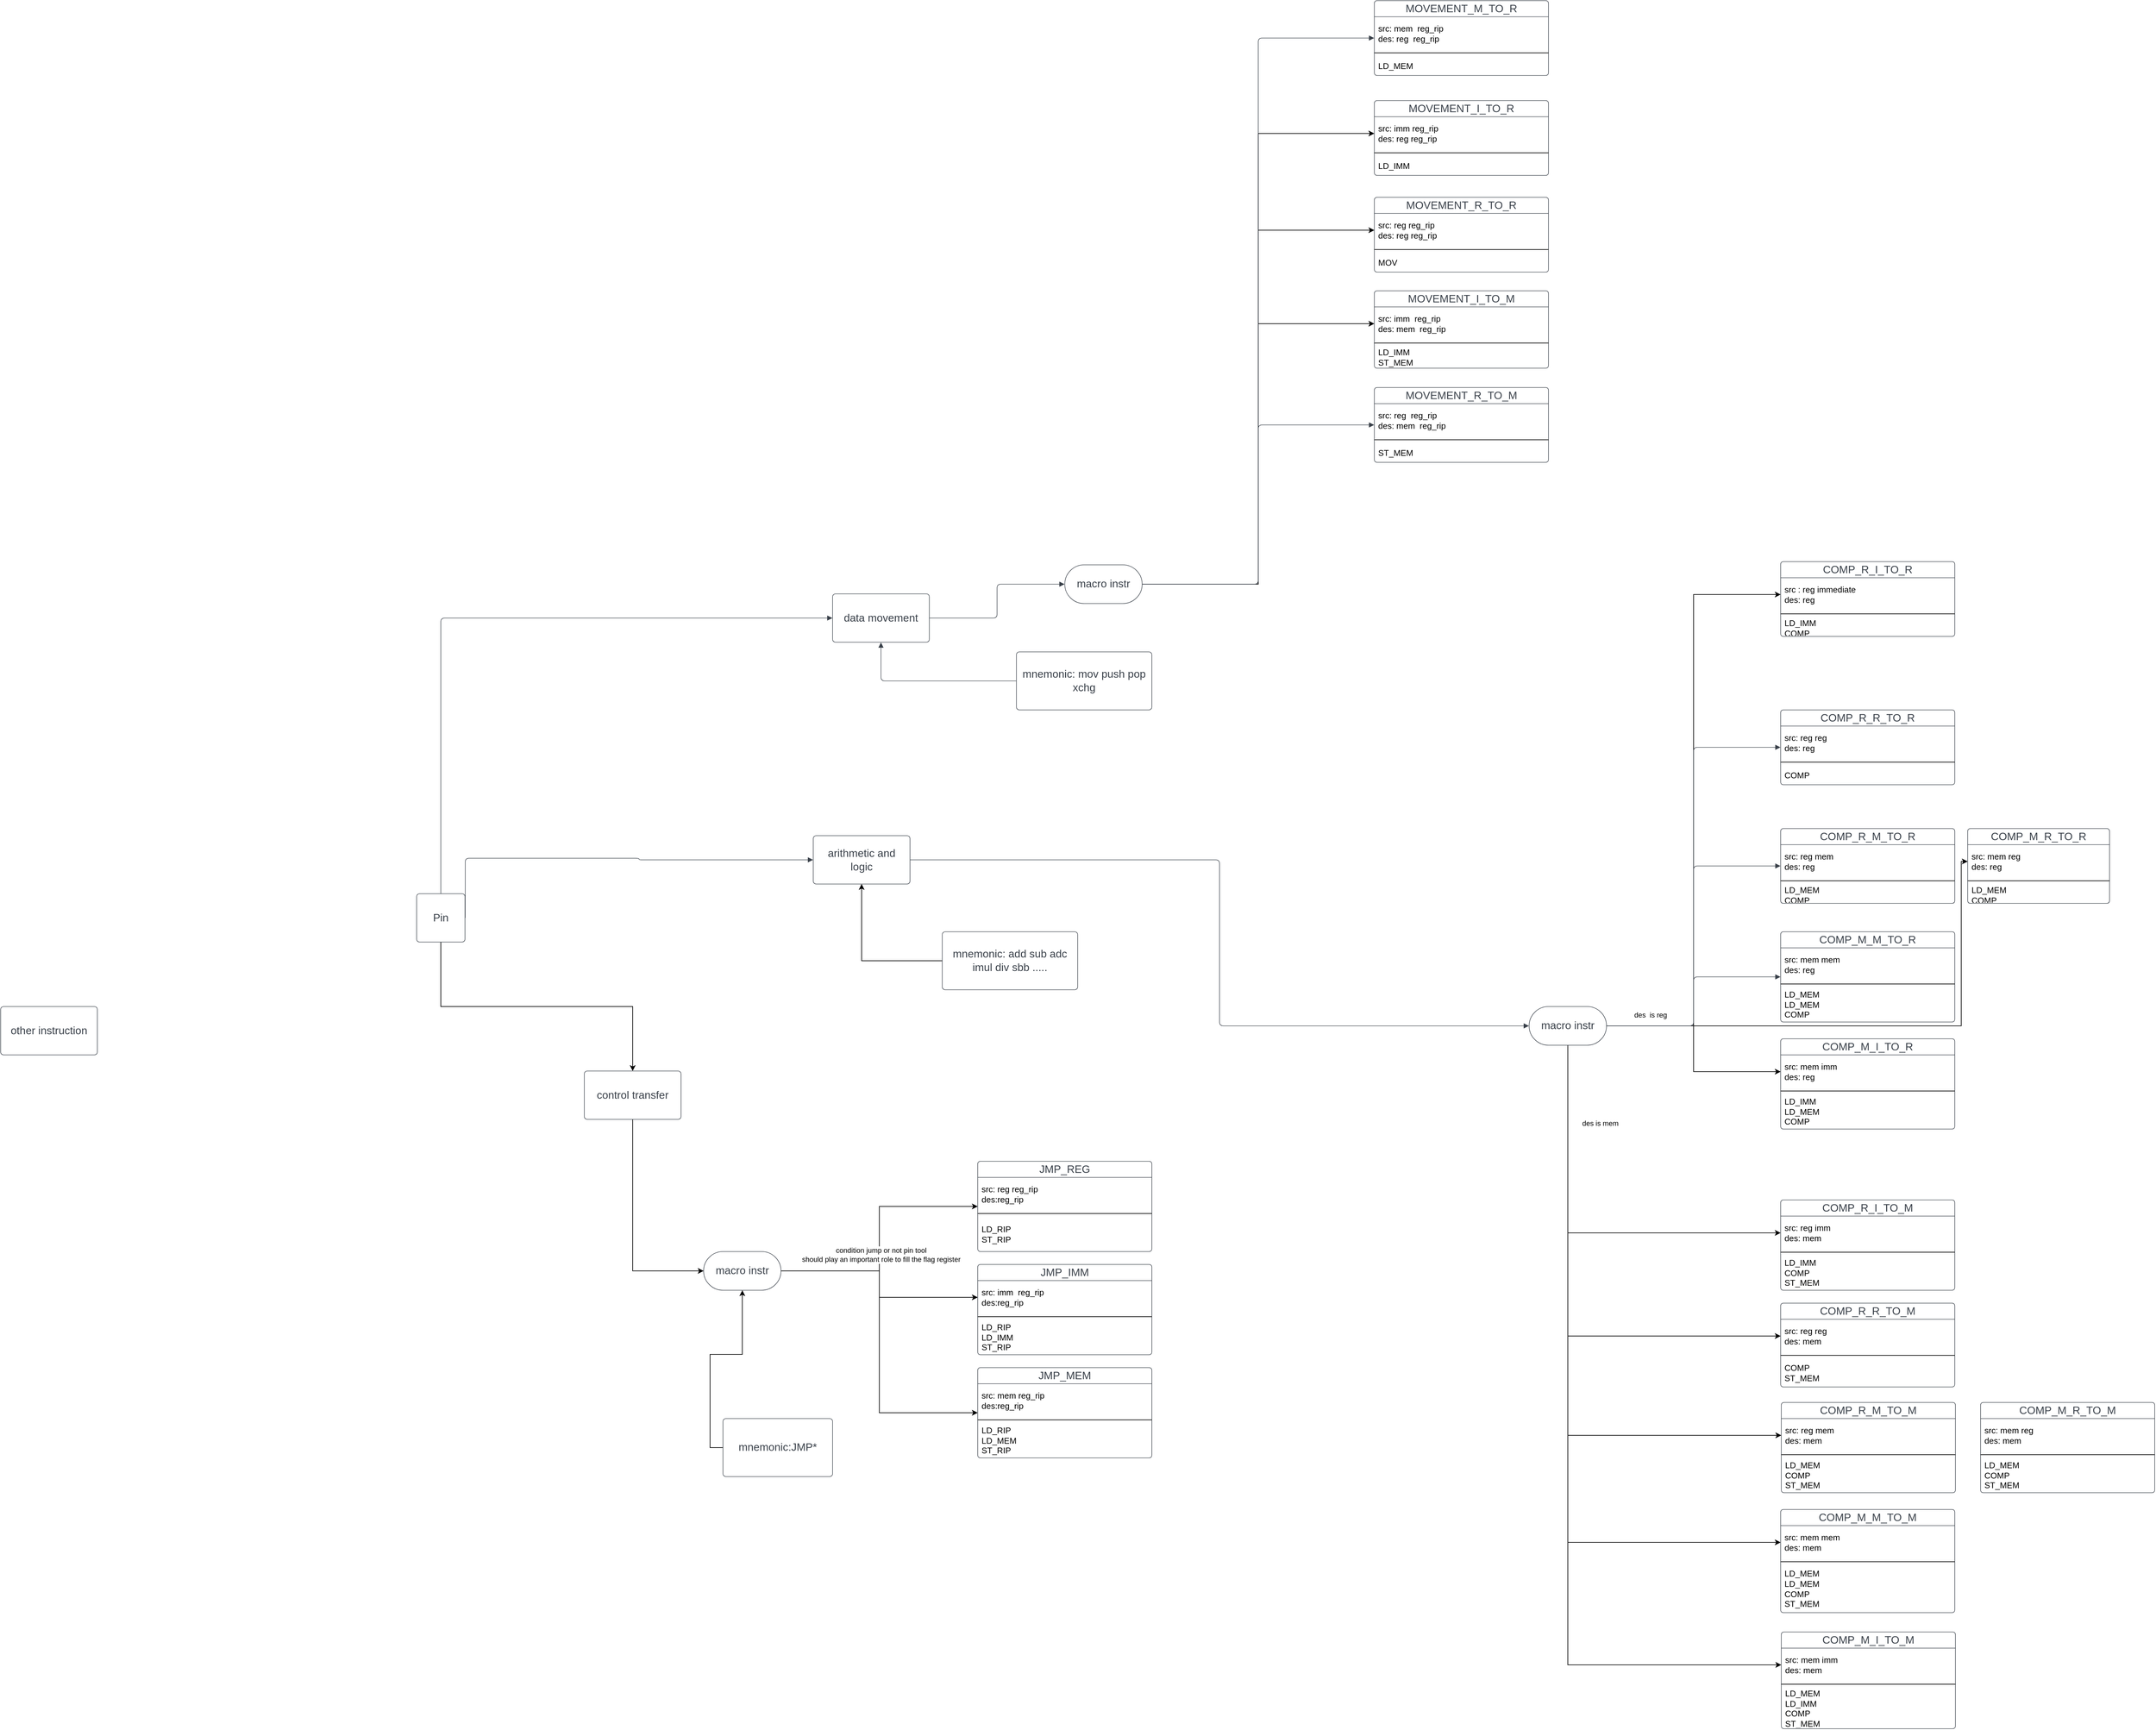 <mxfile version="21.1.2" type="github">
  <diagram name="Page-1" id="eR3zp3QlsPvUXpin-yrC">
    <mxGraphModel dx="2710" dy="1951" grid="1" gridSize="10" guides="1" tooltips="1" connect="1" arrows="1" fold="1" page="1" pageScale="1" pageWidth="850" pageHeight="1100" math="0" shadow="0">
      <root>
        <mxCell id="0" />
        <mxCell id="1" parent="0" />
        <mxCell id="J5xy0Q0ghwQe-MPDtaWw-1" value="MOVEMENT_R_TO_M" style="html=1;overflow=block;blockSpacing=1;swimlane;childLayout=stackLayout;horizontal=1;horizontalStack=0;resizeParent=1;resizeParentMax=0;resizeLast=0;collapsible=0;fontStyle=0;marginBottom=0;swimlaneFillColor=#ffffff;startSize=25;whiteSpace=wrap;fontSize=16.7;fontColor=#3a414a;spacing=0;strokeColor=#3a414a;strokeOpacity=100;rounded=1;absoluteArcSize=1;arcSize=9;strokeWidth=0.8;" parent="1" vertex="1">
          <mxGeometry x="1650" y="-410" width="270" height="116" as="geometry" />
        </mxCell>
        <mxCell id="J5xy0Q0ghwQe-MPDtaWw-2" value="&lt;div&gt;src: reg&amp;nbsp; reg_rip&lt;/div&gt;&lt;div&gt;des: mem&amp;nbsp; reg_rip&lt;br&gt;&lt;/div&gt;" style="part=1;html=1;resizeHeight=0;strokeColor=none;fillColor=none;align=left;verticalAlign=middle;spacingLeft=4;spacingRight=4;overflow=hidden;rotatable=0;points=[[0,0.5],[1,0.5]];portConstraint=eastwest;swimlaneFillColor=#ffffff;strokeOpacity=100;whiteSpace=wrap;fontSize=13;" parent="J5xy0Q0ghwQe-MPDtaWw-1" vertex="1">
          <mxGeometry y="25" width="270" height="52" as="geometry" />
        </mxCell>
        <mxCell id="J5xy0Q0ghwQe-MPDtaWw-3" value="" style="line;strokeWidth=1;fillColor=none;align=left;verticalAlign=middle;spacingTop=-1;spacingLeft=3;spacingRight=3;rotatable=0;labelPosition=right;points=[];portConstraint=eastwest;" parent="J5xy0Q0ghwQe-MPDtaWw-1" vertex="1">
          <mxGeometry y="77" width="270" height="8" as="geometry" />
        </mxCell>
        <mxCell id="J5xy0Q0ghwQe-MPDtaWw-4" value="ST_MEM" style="part=1;html=1;resizeHeight=0;strokeColor=none;fillColor=none;align=left;verticalAlign=middle;spacingLeft=4;spacingRight=4;overflow=hidden;rotatable=0;points=[[0,0.5],[1,0.5]];portConstraint=eastwest;swimlaneFillColor=#ffffff;strokeOpacity=100;whiteSpace=wrap;fontSize=13;" parent="J5xy0Q0ghwQe-MPDtaWw-1" vertex="1">
          <mxGeometry y="85" width="270" height="31" as="geometry" />
        </mxCell>
        <mxCell id="J5xy0Q0ghwQe-MPDtaWw-84" style="edgeStyle=orthogonalEdgeStyle;rounded=0;orthogonalLoop=1;jettySize=auto;html=1;exitX=0.5;exitY=1;exitDx=0;exitDy=0;entryX=0.5;entryY=0;entryDx=0;entryDy=0;" parent="1" source="J5xy0Q0ghwQe-MPDtaWw-5" target="J5xy0Q0ghwQe-MPDtaWw-8" edge="1">
          <mxGeometry relative="1" as="geometry" />
        </mxCell>
        <mxCell id="J5xy0Q0ghwQe-MPDtaWw-5" value="Pin" style="html=1;overflow=block;blockSpacing=1;whiteSpace=wrap;fontSize=16.7;fontColor=#3a414a;spacing=9;strokeColor=#3a414a;strokeOpacity=100;rounded=1;absoluteArcSize=1;arcSize=9;strokeWidth=0.8;lucidId=vb_ILdYtXsX5;" parent="1" vertex="1">
          <mxGeometry x="165" y="375" width="75" height="75" as="geometry" />
        </mxCell>
        <mxCell id="J5xy0Q0ghwQe-MPDtaWw-6" value="data movement" style="html=1;overflow=block;blockSpacing=1;whiteSpace=wrap;fontSize=16.7;fontColor=#3a414a;spacing=9;strokeColor=#3a414a;strokeOpacity=100;rounded=1;absoluteArcSize=1;arcSize=9;strokeWidth=0.8;lucidId=Zb_IQVn3p7aH;" parent="1" vertex="1">
          <mxGeometry x="810" y="-90" width="150" height="75" as="geometry" />
        </mxCell>
        <mxCell id="J5xy0Q0ghwQe-MPDtaWw-7" value="arithmetic and logic" style="html=1;overflow=block;blockSpacing=1;whiteSpace=wrap;fontSize=16.7;fontColor=#3a414a;spacing=9;strokeColor=#3a414a;strokeOpacity=100;rounded=1;absoluteArcSize=1;arcSize=9;strokeWidth=0.8;lucidId=Sd_Imt-~ufuI;" parent="1" vertex="1">
          <mxGeometry x="780" y="285" width="150" height="75" as="geometry" />
        </mxCell>
        <mxCell id="IbOXfM1SDpOTdggkuZX6-5" style="edgeStyle=orthogonalEdgeStyle;rounded=0;orthogonalLoop=1;jettySize=auto;html=1;exitX=0.5;exitY=1;exitDx=0;exitDy=0;entryX=0;entryY=0.5;entryDx=0;entryDy=0;" parent="1" source="J5xy0Q0ghwQe-MPDtaWw-8" target="IbOXfM1SDpOTdggkuZX6-4" edge="1">
          <mxGeometry relative="1" as="geometry" />
        </mxCell>
        <mxCell id="J5xy0Q0ghwQe-MPDtaWw-8" value="control transfer" style="html=1;overflow=block;blockSpacing=1;whiteSpace=wrap;fontSize=16.7;fontColor=#3a414a;spacing=9;strokeColor=#3a414a;strokeOpacity=100;rounded=1;absoluteArcSize=1;arcSize=9;strokeWidth=0.8;lucidId=fe_Ijm6He9Rg;" parent="1" vertex="1">
          <mxGeometry x="425" y="650" width="150" height="75" as="geometry" />
        </mxCell>
        <mxCell id="J5xy0Q0ghwQe-MPDtaWw-9" value="other instruction" style="html=1;overflow=block;blockSpacing=1;whiteSpace=wrap;fontSize=16.7;fontColor=#3a414a;spacing=9;strokeColor=#3a414a;strokeOpacity=100;rounded=1;absoluteArcSize=1;arcSize=9;strokeWidth=0.8;lucidId=Ye_Ij3o5J0ic;" parent="1" vertex="1">
          <mxGeometry x="-480" y="550" width="150" height="75" as="geometry" />
        </mxCell>
        <mxCell id="J5xy0Q0ghwQe-MPDtaWw-10" value="mnemonic: mov push pop xchg" style="html=1;overflow=block;blockSpacing=1;whiteSpace=wrap;fontSize=16.7;fontColor=#3a414a;spacing=9;strokeColor=#3a414a;strokeOpacity=100;rounded=1;absoluteArcSize=1;arcSize=9;strokeWidth=0.8;lucidId=3g_IY3LxRQ.w;" parent="1" vertex="1">
          <mxGeometry x="1095" width="210" height="90" as="geometry" />
        </mxCell>
        <mxCell id="J5xy0Q0ghwQe-MPDtaWw-11" value="" style="html=1;jettySize=18;whiteSpace=wrap;fontSize=13;strokeColor=#3a414a;strokeOpacity=100;strokeWidth=0.8;rounded=1;arcSize=12;edgeStyle=orthogonalEdgeStyle;startArrow=none;endArrow=block;endFill=1;exitX=0.5;exitY=-0.005;exitPerimeter=0;entryX=-0.002;entryY=0.5;entryPerimeter=0;lucidId=Ei_Iy~VdfBPr;" parent="1" source="J5xy0Q0ghwQe-MPDtaWw-5" target="J5xy0Q0ghwQe-MPDtaWw-6" edge="1">
          <mxGeometry width="100" height="100" relative="1" as="geometry">
            <Array as="points" />
          </mxGeometry>
        </mxCell>
        <mxCell id="J5xy0Q0ghwQe-MPDtaWw-12" value="" style="html=1;jettySize=18;whiteSpace=wrap;fontSize=13;strokeColor=#3a414a;strokeOpacity=100;strokeWidth=0.8;rounded=1;arcSize=12;edgeStyle=orthogonalEdgeStyle;startArrow=none;endArrow=block;endFill=1;exitX=1.005;exitY=0.5;exitPerimeter=0;entryX=-0.002;entryY=0.5;entryPerimeter=0;lucidId=Ii_If~WCb4Uk;" parent="1" source="J5xy0Q0ghwQe-MPDtaWw-5" target="J5xy0Q0ghwQe-MPDtaWw-7" edge="1">
          <mxGeometry width="100" height="100" relative="1" as="geometry">
            <Array as="points">
              <mxPoint x="240" y="320" />
              <mxPoint x="510" y="320" />
              <mxPoint x="510" y="323" />
            </Array>
          </mxGeometry>
        </mxCell>
        <mxCell id="J5xy0Q0ghwQe-MPDtaWw-15" value="" style="html=1;jettySize=18;whiteSpace=wrap;fontSize=13;strokeColor=#3a414a;strokeOpacity=100;strokeWidth=0.8;rounded=1;arcSize=12;edgeStyle=orthogonalEdgeStyle;startArrow=none;endArrow=block;endFill=1;exitX=1.002;exitY=0.5;exitPerimeter=0;entryX=-0.003;entryY=0.5;entryPerimeter=0;lucidId=4i_INsCaxqj5;" parent="1" source="J5xy0Q0ghwQe-MPDtaWw-6" target="J5xy0Q0ghwQe-MPDtaWw-16" edge="1">
          <mxGeometry width="100" height="100" relative="1" as="geometry">
            <Array as="points" />
          </mxGeometry>
        </mxCell>
        <mxCell id="iMvrqoFS0nyrSLUckhGw-23" style="edgeStyle=orthogonalEdgeStyle;rounded=0;orthogonalLoop=1;jettySize=auto;html=1;exitX=1;exitY=0.5;exitDx=0;exitDy=0;entryX=0;entryY=0.5;entryDx=0;entryDy=0;" parent="1" source="J5xy0Q0ghwQe-MPDtaWw-16" target="iMvrqoFS0nyrSLUckhGw-20" edge="1">
          <mxGeometry relative="1" as="geometry" />
        </mxCell>
        <mxCell id="iMvrqoFS0nyrSLUckhGw-24" style="edgeStyle=orthogonalEdgeStyle;rounded=0;orthogonalLoop=1;jettySize=auto;html=1;exitX=1;exitY=0.5;exitDx=0;exitDy=0;entryX=0;entryY=0.5;entryDx=0;entryDy=0;" parent="1" source="J5xy0Q0ghwQe-MPDtaWw-16" target="iMvrqoFS0nyrSLUckhGw-15" edge="1">
          <mxGeometry relative="1" as="geometry" />
        </mxCell>
        <mxCell id="iMvrqoFS0nyrSLUckhGw-30" style="edgeStyle=orthogonalEdgeStyle;rounded=0;orthogonalLoop=1;jettySize=auto;html=1;exitX=1;exitY=0.5;exitDx=0;exitDy=0;entryX=0;entryY=0.5;entryDx=0;entryDy=0;" parent="1" source="J5xy0Q0ghwQe-MPDtaWw-16" target="iMvrqoFS0nyrSLUckhGw-26" edge="1">
          <mxGeometry relative="1" as="geometry" />
        </mxCell>
        <mxCell id="J5xy0Q0ghwQe-MPDtaWw-16" value="macro instr" style="html=1;overflow=block;blockSpacing=1;whiteSpace=wrap;rounded=1;arcSize=50;fontSize=16.7;fontColor=#3a414a;spacing=3.8;strokeColor=#3a414a;strokeOpacity=100;strokeWidth=0.8;lucidId=7i_INm0ZVEhD;" parent="1" vertex="1">
          <mxGeometry x="1170" y="-135" width="120" height="60" as="geometry" />
        </mxCell>
        <mxCell id="J5xy0Q0ghwQe-MPDtaWw-17" value="MOVEMENT_M_TO_R" style="html=1;overflow=block;blockSpacing=1;swimlane;childLayout=stackLayout;horizontal=1;horizontalStack=0;resizeParent=1;resizeParentMax=0;resizeLast=0;collapsible=0;fontStyle=0;marginBottom=0;swimlaneFillColor=#ffffff;startSize=25;whiteSpace=wrap;fontSize=16.7;fontColor=#3a414a;spacing=0;strokeColor=#3a414a;strokeOpacity=100;rounded=1;absoluteArcSize=1;arcSize=9;strokeWidth=0.8;" parent="1" vertex="1">
          <mxGeometry x="1650" y="-1010" width="270" height="116" as="geometry" />
        </mxCell>
        <mxCell id="J5xy0Q0ghwQe-MPDtaWw-18" value="&lt;div&gt;src: mem&amp;nbsp; reg_rip&lt;/div&gt;&lt;div&gt;des: reg&amp;nbsp; reg_rip&lt;br&gt;&lt;/div&gt;" style="part=1;html=1;resizeHeight=0;strokeColor=none;fillColor=none;align=left;verticalAlign=middle;spacingLeft=4;spacingRight=4;overflow=hidden;rotatable=0;points=[[0,0.5],[1,0.5]];portConstraint=eastwest;swimlaneFillColor=#ffffff;strokeOpacity=100;whiteSpace=wrap;fontSize=13;" parent="J5xy0Q0ghwQe-MPDtaWw-17" vertex="1">
          <mxGeometry y="25" width="270" height="52" as="geometry" />
        </mxCell>
        <mxCell id="J5xy0Q0ghwQe-MPDtaWw-19" value="" style="line;strokeWidth=1;fillColor=none;align=left;verticalAlign=middle;spacingTop=-1;spacingLeft=3;spacingRight=3;rotatable=0;labelPosition=right;points=[];portConstraint=eastwest;" parent="J5xy0Q0ghwQe-MPDtaWw-17" vertex="1">
          <mxGeometry y="77" width="270" height="8" as="geometry" />
        </mxCell>
        <mxCell id="J5xy0Q0ghwQe-MPDtaWw-20" value="&lt;div&gt;LD_MEM&lt;/div&gt;" style="part=1;html=1;resizeHeight=0;strokeColor=none;fillColor=none;align=left;verticalAlign=middle;spacingLeft=4;spacingRight=4;overflow=hidden;rotatable=0;points=[[0,0.5],[1,0.5]];portConstraint=eastwest;swimlaneFillColor=#ffffff;strokeOpacity=100;whiteSpace=wrap;fontSize=13;" parent="J5xy0Q0ghwQe-MPDtaWw-17" vertex="1">
          <mxGeometry y="85" width="270" height="31" as="geometry" />
        </mxCell>
        <mxCell id="J5xy0Q0ghwQe-MPDtaWw-21" value="" style="html=1;jettySize=18;whiteSpace=wrap;fontSize=13;strokeColor=#3a414a;strokeOpacity=100;strokeWidth=0.8;rounded=1;arcSize=12;edgeStyle=orthogonalEdgeStyle;startArrow=none;endArrow=block;endFill=1;exitX=1.003;exitY=0.5;exitPerimeter=0;entryX=-0.001;entryY=0.5;entryPerimeter=0;lucidId=rl_IwtWGp1lu;" parent="1" source="J5xy0Q0ghwQe-MPDtaWw-16" target="J5xy0Q0ghwQe-MPDtaWw-1" edge="1">
          <mxGeometry width="100" height="100" relative="1" as="geometry">
            <Array as="points" />
          </mxGeometry>
        </mxCell>
        <mxCell id="J5xy0Q0ghwQe-MPDtaWw-22" value="" style="html=1;jettySize=18;whiteSpace=wrap;fontSize=13;strokeColor=#3a414a;strokeOpacity=100;strokeWidth=0.8;rounded=1;arcSize=12;edgeStyle=orthogonalEdgeStyle;startArrow=none;endArrow=block;endFill=1;exitX=1.003;exitY=0.5;exitPerimeter=0;entryX=-0.001;entryY=0.5;entryPerimeter=0;lucidId=wl_IUxPqPPxz;" parent="1" source="J5xy0Q0ghwQe-MPDtaWw-16" target="J5xy0Q0ghwQe-MPDtaWw-17" edge="1">
          <mxGeometry width="100" height="100" relative="1" as="geometry">
            <Array as="points" />
          </mxGeometry>
        </mxCell>
        <mxCell id="J5xy0Q0ghwQe-MPDtaWw-50" style="edgeStyle=orthogonalEdgeStyle;rounded=0;orthogonalLoop=1;jettySize=auto;html=1;exitX=1;exitY=0.5;exitDx=0;exitDy=0;entryX=0;entryY=0.5;entryDx=0;entryDy=0;" parent="1" source="J5xy0Q0ghwQe-MPDtaWw-23" target="J5xy0Q0ghwQe-MPDtaWw-47" edge="1">
          <mxGeometry relative="1" as="geometry" />
        </mxCell>
        <mxCell id="J5xy0Q0ghwQe-MPDtaWw-55" style="edgeStyle=orthogonalEdgeStyle;rounded=0;orthogonalLoop=1;jettySize=auto;html=1;exitX=1;exitY=0.5;exitDx=0;exitDy=0;entryX=0;entryY=0.5;entryDx=0;entryDy=0;" parent="1" source="J5xy0Q0ghwQe-MPDtaWw-23" target="J5xy0Q0ghwQe-MPDtaWw-52" edge="1">
          <mxGeometry relative="1" as="geometry" />
        </mxCell>
        <mxCell id="J5xy0Q0ghwQe-MPDtaWw-76" style="edgeStyle=orthogonalEdgeStyle;rounded=0;orthogonalLoop=1;jettySize=auto;html=1;exitX=0.5;exitY=1;exitDx=0;exitDy=0;entryX=0;entryY=0.5;entryDx=0;entryDy=0;" parent="1" source="J5xy0Q0ghwQe-MPDtaWw-23" target="J5xy0Q0ghwQe-MPDtaWw-69" edge="1">
          <mxGeometry relative="1" as="geometry">
            <mxPoint x="2110" y="850" as="targetPoint" />
          </mxGeometry>
        </mxCell>
        <mxCell id="J5xy0Q0ghwQe-MPDtaWw-77" style="edgeStyle=orthogonalEdgeStyle;rounded=0;orthogonalLoop=1;jettySize=auto;html=1;exitX=0.5;exitY=1;exitDx=0;exitDy=0;entryX=0;entryY=0.5;entryDx=0;entryDy=0;" parent="1" source="J5xy0Q0ghwQe-MPDtaWw-23" target="J5xy0Q0ghwQe-MPDtaWw-57" edge="1">
          <mxGeometry relative="1" as="geometry" />
        </mxCell>
        <mxCell id="J5xy0Q0ghwQe-MPDtaWw-78" style="edgeStyle=orthogonalEdgeStyle;rounded=0;orthogonalLoop=1;jettySize=auto;html=1;exitX=0.5;exitY=1;exitDx=0;exitDy=0;entryX=0;entryY=0.5;entryDx=0;entryDy=0;" parent="1" source="J5xy0Q0ghwQe-MPDtaWw-23" target="J5xy0Q0ghwQe-MPDtaWw-61" edge="1">
          <mxGeometry relative="1" as="geometry" />
        </mxCell>
        <mxCell id="J5xy0Q0ghwQe-MPDtaWw-79" style="edgeStyle=orthogonalEdgeStyle;rounded=0;orthogonalLoop=1;jettySize=auto;html=1;exitX=0.5;exitY=1;exitDx=0;exitDy=0;entryX=0;entryY=0.5;entryDx=0;entryDy=0;" parent="1" source="J5xy0Q0ghwQe-MPDtaWw-23" target="J5xy0Q0ghwQe-MPDtaWw-65" edge="1">
          <mxGeometry relative="1" as="geometry" />
        </mxCell>
        <mxCell id="J5xy0Q0ghwQe-MPDtaWw-80" style="edgeStyle=orthogonalEdgeStyle;rounded=0;orthogonalLoop=1;jettySize=auto;html=1;exitX=0.5;exitY=1;exitDx=0;exitDy=0;entryX=0;entryY=0.5;entryDx=0;entryDy=0;" parent="1" source="J5xy0Q0ghwQe-MPDtaWw-23" target="J5xy0Q0ghwQe-MPDtaWw-73" edge="1">
          <mxGeometry relative="1" as="geometry" />
        </mxCell>
        <mxCell id="J5xy0Q0ghwQe-MPDtaWw-83" value="des is mem" style="edgeLabel;html=1;align=center;verticalAlign=middle;resizable=0;points=[];" parent="J5xy0Q0ghwQe-MPDtaWw-80" vertex="1" connectable="0">
          <mxGeometry x="-0.836" y="-1" relative="1" as="geometry">
            <mxPoint x="51" y="15" as="offset" />
          </mxGeometry>
        </mxCell>
        <mxCell id="iMvrqoFS0nyrSLUckhGw-5" style="edgeStyle=orthogonalEdgeStyle;rounded=0;orthogonalLoop=1;jettySize=auto;html=1;exitX=1;exitY=0.5;exitDx=0;exitDy=0;entryX=0;entryY=0.5;entryDx=0;entryDy=0;" parent="1" source="J5xy0Q0ghwQe-MPDtaWw-23" target="iMvrqoFS0nyrSLUckhGw-2" edge="1">
          <mxGeometry relative="1" as="geometry">
            <Array as="points">
              <mxPoint x="2560" y="580" />
              <mxPoint x="2560" y="325" />
            </Array>
          </mxGeometry>
        </mxCell>
        <mxCell id="J5xy0Q0ghwQe-MPDtaWw-23" value="macro instr" style="html=1;overflow=block;blockSpacing=1;whiteSpace=wrap;rounded=1;arcSize=50;fontSize=16.7;fontColor=#3a414a;spacing=3.8;strokeColor=#3a414a;strokeOpacity=100;strokeWidth=0.8;lucidId=Ho_INVFWYLT4;" parent="1" vertex="1">
          <mxGeometry x="1890" y="550" width="120" height="60" as="geometry" />
        </mxCell>
        <mxCell id="J5xy0Q0ghwQe-MPDtaWw-24" value="" style="html=1;jettySize=18;whiteSpace=wrap;fontSize=13;strokeColor=#3a414a;strokeOpacity=100;strokeWidth=0.8;rounded=1;arcSize=12;edgeStyle=orthogonalEdgeStyle;startArrow=none;endArrow=block;endFill=1;exitX=-0.002;exitY=0.5;exitPerimeter=0;entryX=0.5;entryY=1.005;entryPerimeter=0;lucidId=Qo_IXUwPz7fn;" parent="1" source="J5xy0Q0ghwQe-MPDtaWw-10" target="J5xy0Q0ghwQe-MPDtaWw-6" edge="1">
          <mxGeometry width="100" height="100" relative="1" as="geometry">
            <Array as="points" />
          </mxGeometry>
        </mxCell>
        <mxCell id="J5xy0Q0ghwQe-MPDtaWw-25" value="" style="html=1;jettySize=18;whiteSpace=wrap;fontSize=13;strokeColor=#3a414a;strokeOpacity=100;strokeWidth=0.8;rounded=1;arcSize=12;edgeStyle=orthogonalEdgeStyle;startArrow=none;endArrow=block;endFill=1;exitX=1.002;exitY=0.5;exitPerimeter=0;entryX=-0.003;entryY=0.5;entryPerimeter=0;lucidId=Vo_IGZf05bA5;" parent="1" source="J5xy0Q0ghwQe-MPDtaWw-7" target="J5xy0Q0ghwQe-MPDtaWw-23" edge="1">
          <mxGeometry width="100" height="100" relative="1" as="geometry">
            <Array as="points" />
          </mxGeometry>
        </mxCell>
        <mxCell id="J5xy0Q0ghwQe-MPDtaWw-26" value="COMP_R_R_TO_R" style="html=1;overflow=block;blockSpacing=1;swimlane;childLayout=stackLayout;horizontal=1;horizontalStack=0;resizeParent=1;resizeParentMax=0;resizeLast=0;collapsible=0;fontStyle=0;marginBottom=0;swimlaneFillColor=#ffffff;startSize=25;whiteSpace=wrap;fontSize=16.7;fontColor=#3a414a;spacing=0;strokeColor=#3a414a;strokeOpacity=100;rounded=1;absoluteArcSize=1;arcSize=9;strokeWidth=0.8;" parent="1" vertex="1">
          <mxGeometry x="2280" y="90" width="270" height="116" as="geometry" />
        </mxCell>
        <mxCell id="J5xy0Q0ghwQe-MPDtaWw-27" value="&lt;div&gt;src: reg reg&lt;br&gt;&lt;/div&gt;&lt;div&gt;des: reg&lt;br&gt;&lt;/div&gt;" style="part=1;html=1;resizeHeight=0;strokeColor=none;fillColor=none;align=left;verticalAlign=middle;spacingLeft=4;spacingRight=4;overflow=hidden;rotatable=0;points=[[0,0.5],[1,0.5]];portConstraint=eastwest;swimlaneFillColor=#ffffff;strokeOpacity=100;whiteSpace=wrap;fontSize=13;" parent="J5xy0Q0ghwQe-MPDtaWw-26" vertex="1">
          <mxGeometry y="25" width="270" height="52" as="geometry" />
        </mxCell>
        <mxCell id="J5xy0Q0ghwQe-MPDtaWw-28" value="" style="line;strokeWidth=1;fillColor=none;align=left;verticalAlign=middle;spacingTop=-1;spacingLeft=3;spacingRight=3;rotatable=0;labelPosition=right;points=[];portConstraint=eastwest;" parent="J5xy0Q0ghwQe-MPDtaWw-26" vertex="1">
          <mxGeometry y="77" width="270" height="8" as="geometry" />
        </mxCell>
        <mxCell id="J5xy0Q0ghwQe-MPDtaWw-29" value="COMP" style="part=1;html=1;resizeHeight=0;strokeColor=none;fillColor=none;align=left;verticalAlign=middle;spacingLeft=4;spacingRight=4;overflow=hidden;rotatable=0;points=[[0,0.5],[1,0.5]];portConstraint=eastwest;swimlaneFillColor=#ffffff;strokeOpacity=100;whiteSpace=wrap;fontSize=13;" parent="J5xy0Q0ghwQe-MPDtaWw-26" vertex="1">
          <mxGeometry y="85" width="270" height="31" as="geometry" />
        </mxCell>
        <mxCell id="J5xy0Q0ghwQe-MPDtaWw-30" value="" style="html=1;jettySize=18;whiteSpace=wrap;fontSize=13;strokeColor=#3a414a;strokeOpacity=100;strokeWidth=0.8;rounded=1;arcSize=12;edgeStyle=orthogonalEdgeStyle;startArrow=none;endArrow=block;endFill=1;exitX=1.003;exitY=0.5;exitPerimeter=0;entryX=-0.001;entryY=0.5;entryPerimeter=0;lucidId=Dp_I.FauqQdN;" parent="1" source="J5xy0Q0ghwQe-MPDtaWw-23" target="J5xy0Q0ghwQe-MPDtaWw-26" edge="1">
          <mxGeometry width="100" height="100" relative="1" as="geometry">
            <Array as="points" />
          </mxGeometry>
        </mxCell>
        <mxCell id="J5xy0Q0ghwQe-MPDtaWw-31" value="COMP_R_M_TO_R" style="html=1;overflow=block;blockSpacing=1;swimlane;childLayout=stackLayout;horizontal=1;horizontalStack=0;resizeParent=1;resizeParentMax=0;resizeLast=0;collapsible=0;fontStyle=0;marginBottom=0;swimlaneFillColor=#ffffff;startSize=25;whiteSpace=wrap;fontSize=16.7;fontColor=#3a414a;spacing=0;strokeColor=#3a414a;strokeOpacity=100;rounded=1;absoluteArcSize=1;arcSize=9;strokeWidth=0.8;" parent="1" vertex="1">
          <mxGeometry x="2280" y="274" width="270" height="116" as="geometry" />
        </mxCell>
        <mxCell id="J5xy0Q0ghwQe-MPDtaWw-32" value="&lt;div&gt;src: reg mem&lt;br&gt;&lt;/div&gt;&lt;div&gt;des: reg&lt;br&gt;&lt;/div&gt;" style="part=1;html=1;resizeHeight=0;strokeColor=none;fillColor=none;align=left;verticalAlign=middle;spacingLeft=4;spacingRight=4;overflow=hidden;rotatable=0;points=[[0,0.5],[1,0.5]];portConstraint=eastwest;swimlaneFillColor=#ffffff;strokeOpacity=100;whiteSpace=wrap;fontSize=13;" parent="J5xy0Q0ghwQe-MPDtaWw-31" vertex="1">
          <mxGeometry y="25" width="270" height="52" as="geometry" />
        </mxCell>
        <mxCell id="J5xy0Q0ghwQe-MPDtaWw-33" value="" style="line;strokeWidth=1;fillColor=none;align=left;verticalAlign=middle;spacingTop=-1;spacingLeft=3;spacingRight=3;rotatable=0;labelPosition=right;points=[];portConstraint=eastwest;" parent="J5xy0Q0ghwQe-MPDtaWw-31" vertex="1">
          <mxGeometry y="77" width="270" height="8" as="geometry" />
        </mxCell>
        <mxCell id="J5xy0Q0ghwQe-MPDtaWw-34" value="&lt;div&gt;LD_MEM&lt;/div&gt;&lt;div&gt;COMP&lt;br&gt;&lt;/div&gt;" style="part=1;html=1;resizeHeight=0;strokeColor=none;fillColor=none;align=left;verticalAlign=middle;spacingLeft=4;spacingRight=4;overflow=hidden;rotatable=0;points=[[0,0.5],[1,0.5]];portConstraint=eastwest;swimlaneFillColor=#ffffff;strokeOpacity=100;whiteSpace=wrap;fontSize=13;" parent="J5xy0Q0ghwQe-MPDtaWw-31" vertex="1">
          <mxGeometry y="85" width="270" height="31" as="geometry" />
        </mxCell>
        <mxCell id="J5xy0Q0ghwQe-MPDtaWw-35" value="" style="html=1;jettySize=18;whiteSpace=wrap;fontSize=13;strokeColor=#3a414a;strokeOpacity=100;strokeWidth=0.8;rounded=1;arcSize=12;edgeStyle=orthogonalEdgeStyle;startArrow=none;endArrow=block;endFill=1;exitX=1.003;exitY=0.5;exitPerimeter=0;entryX=-0.001;entryY=0.5;entryPerimeter=0;lucidId=8p_I0mKvdy3w;" parent="1" source="J5xy0Q0ghwQe-MPDtaWw-23" target="J5xy0Q0ghwQe-MPDtaWw-31" edge="1">
          <mxGeometry width="100" height="100" relative="1" as="geometry">
            <Array as="points" />
          </mxGeometry>
        </mxCell>
        <mxCell id="J5xy0Q0ghwQe-MPDtaWw-36" value="COMP_M_M_TO_R" style="html=1;overflow=block;blockSpacing=1;swimlane;childLayout=stackLayout;horizontal=1;horizontalStack=0;resizeParent=1;resizeParentMax=0;resizeLast=0;collapsible=0;fontStyle=0;marginBottom=0;swimlaneFillColor=#ffffff;startSize=25;whiteSpace=wrap;fontSize=16.7;fontColor=#3a414a;spacing=0;strokeColor=#3a414a;strokeOpacity=100;rounded=1;absoluteArcSize=1;arcSize=9;strokeWidth=0.8;" parent="1" vertex="1">
          <mxGeometry x="2280" y="434" width="270" height="140" as="geometry" />
        </mxCell>
        <mxCell id="J5xy0Q0ghwQe-MPDtaWw-37" value="&lt;div&gt;src: mem mem&lt;br&gt;&lt;/div&gt;&lt;div&gt;des: reg&lt;br&gt;&lt;/div&gt;" style="part=1;html=1;resizeHeight=0;strokeColor=none;fillColor=none;align=left;verticalAlign=middle;spacingLeft=4;spacingRight=4;overflow=hidden;rotatable=0;points=[[0,0.5],[1,0.5]];portConstraint=eastwest;swimlaneFillColor=#ffffff;strokeOpacity=100;whiteSpace=wrap;fontSize=13;" parent="J5xy0Q0ghwQe-MPDtaWw-36" vertex="1">
          <mxGeometry y="25" width="270" height="52" as="geometry" />
        </mxCell>
        <mxCell id="J5xy0Q0ghwQe-MPDtaWw-38" value="" style="line;strokeWidth=1;fillColor=none;align=left;verticalAlign=middle;spacingTop=-1;spacingLeft=3;spacingRight=3;rotatable=0;labelPosition=right;points=[];portConstraint=eastwest;" parent="J5xy0Q0ghwQe-MPDtaWw-36" vertex="1">
          <mxGeometry y="77" width="270" height="8" as="geometry" />
        </mxCell>
        <mxCell id="J5xy0Q0ghwQe-MPDtaWw-39" value="&lt;div&gt;LD_MEM&lt;/div&gt;&lt;div&gt;LD_MEM&lt;/div&gt;&lt;div&gt;COMP&lt;br&gt;&lt;/div&gt;" style="part=1;html=1;resizeHeight=0;strokeColor=none;fillColor=none;align=left;verticalAlign=middle;spacingLeft=4;spacingRight=4;overflow=hidden;rotatable=0;points=[[0,0.5],[1,0.5]];portConstraint=eastwest;swimlaneFillColor=#ffffff;strokeOpacity=100;whiteSpace=wrap;fontSize=13;" parent="J5xy0Q0ghwQe-MPDtaWw-36" vertex="1">
          <mxGeometry y="85" width="270" height="55" as="geometry" />
        </mxCell>
        <mxCell id="J5xy0Q0ghwQe-MPDtaWw-40" value="" style="html=1;jettySize=18;whiteSpace=wrap;fontSize=13;strokeColor=#3a414a;strokeOpacity=100;strokeWidth=0.8;rounded=1;arcSize=12;edgeStyle=orthogonalEdgeStyle;startArrow=none;endArrow=block;endFill=1;exitX=1.003;exitY=0.5;exitPerimeter=0;entryX=-0.001;entryY=0.5;entryPerimeter=0;lucidId=Dq_IRfhvA5zH;" parent="1" source="J5xy0Q0ghwQe-MPDtaWw-23" target="J5xy0Q0ghwQe-MPDtaWw-36" edge="1">
          <mxGeometry width="100" height="100" relative="1" as="geometry">
            <Array as="points" />
          </mxGeometry>
        </mxCell>
        <mxCell id="J5xy0Q0ghwQe-MPDtaWw-82" value="des&amp;nbsp; is reg" style="edgeLabel;html=1;align=center;verticalAlign=middle;resizable=0;points=[];" parent="J5xy0Q0ghwQe-MPDtaWw-40" vertex="1" connectable="0">
          <mxGeometry x="-0.548" relative="1" as="geometry">
            <mxPoint x="-11" y="-17" as="offset" />
          </mxGeometry>
        </mxCell>
        <mxCell id="J5xy0Q0ghwQe-MPDtaWw-46" value="COMP_R_I_TO_R" style="html=1;overflow=block;blockSpacing=1;swimlane;childLayout=stackLayout;horizontal=1;horizontalStack=0;resizeParent=1;resizeParentMax=0;resizeLast=0;collapsible=0;fontStyle=0;marginBottom=0;swimlaneFillColor=#ffffff;startSize=25;whiteSpace=wrap;fontSize=16.7;fontColor=#3a414a;spacing=0;strokeColor=#3a414a;strokeOpacity=100;rounded=1;absoluteArcSize=1;arcSize=9;strokeWidth=0.8;" parent="1" vertex="1">
          <mxGeometry x="2280" y="-140" width="270" height="116" as="geometry" />
        </mxCell>
        <mxCell id="J5xy0Q0ghwQe-MPDtaWw-47" value="&lt;div&gt;src : reg immediate&lt;br&gt;&lt;/div&gt;&lt;div&gt;des: reg&lt;br&gt;&lt;/div&gt;" style="part=1;html=1;resizeHeight=0;strokeColor=none;fillColor=none;align=left;verticalAlign=middle;spacingLeft=4;spacingRight=4;overflow=hidden;rotatable=0;points=[[0,0.5],[1,0.5]];portConstraint=eastwest;swimlaneFillColor=#ffffff;strokeOpacity=100;whiteSpace=wrap;fontSize=13;" parent="J5xy0Q0ghwQe-MPDtaWw-46" vertex="1">
          <mxGeometry y="25" width="270" height="52" as="geometry" />
        </mxCell>
        <mxCell id="J5xy0Q0ghwQe-MPDtaWw-48" value="" style="line;strokeWidth=1;fillColor=none;align=left;verticalAlign=middle;spacingTop=-1;spacingLeft=3;spacingRight=3;rotatable=0;labelPosition=right;points=[];portConstraint=eastwest;" parent="J5xy0Q0ghwQe-MPDtaWw-46" vertex="1">
          <mxGeometry y="77" width="270" height="8" as="geometry" />
        </mxCell>
        <mxCell id="J5xy0Q0ghwQe-MPDtaWw-49" value="&lt;div&gt;LD_IMM&lt;/div&gt;&lt;div&gt;COMP&lt;/div&gt;&lt;div&gt;&lt;br&gt;&lt;/div&gt;" style="part=1;html=1;resizeHeight=0;strokeColor=none;fillColor=none;align=left;verticalAlign=middle;spacingLeft=4;spacingRight=4;overflow=hidden;rotatable=0;points=[[0,0.5],[1,0.5]];portConstraint=eastwest;swimlaneFillColor=#ffffff;strokeOpacity=100;whiteSpace=wrap;fontSize=13;" parent="J5xy0Q0ghwQe-MPDtaWw-46" vertex="1">
          <mxGeometry y="85" width="270" height="31" as="geometry" />
        </mxCell>
        <mxCell id="J5xy0Q0ghwQe-MPDtaWw-51" value="COMP_M_I_TO_R" style="html=1;overflow=block;blockSpacing=1;swimlane;childLayout=stackLayout;horizontal=1;horizontalStack=0;resizeParent=1;resizeParentMax=0;resizeLast=0;collapsible=0;fontStyle=0;marginBottom=0;swimlaneFillColor=#ffffff;startSize=25;whiteSpace=wrap;fontSize=16.7;fontColor=#3a414a;spacing=0;strokeColor=#3a414a;strokeOpacity=100;rounded=1;absoluteArcSize=1;arcSize=9;strokeWidth=0.8;" parent="1" vertex="1">
          <mxGeometry x="2280" y="600" width="270" height="140" as="geometry" />
        </mxCell>
        <mxCell id="J5xy0Q0ghwQe-MPDtaWw-52" value="&lt;div&gt;src: mem imm&lt;br&gt;&lt;/div&gt;&lt;div&gt;des: reg&lt;br&gt;&lt;/div&gt;" style="part=1;html=1;resizeHeight=0;strokeColor=none;fillColor=none;align=left;verticalAlign=middle;spacingLeft=4;spacingRight=4;overflow=hidden;rotatable=0;points=[[0,0.5],[1,0.5]];portConstraint=eastwest;swimlaneFillColor=#ffffff;strokeOpacity=100;whiteSpace=wrap;fontSize=13;" parent="J5xy0Q0ghwQe-MPDtaWw-51" vertex="1">
          <mxGeometry y="25" width="270" height="52" as="geometry" />
        </mxCell>
        <mxCell id="J5xy0Q0ghwQe-MPDtaWw-53" value="" style="line;strokeWidth=1;fillColor=none;align=left;verticalAlign=middle;spacingTop=-1;spacingLeft=3;spacingRight=3;rotatable=0;labelPosition=right;points=[];portConstraint=eastwest;" parent="J5xy0Q0ghwQe-MPDtaWw-51" vertex="1">
          <mxGeometry y="77" width="270" height="8" as="geometry" />
        </mxCell>
        <mxCell id="J5xy0Q0ghwQe-MPDtaWw-54" value="&lt;div&gt;LD_IMM&lt;/div&gt;&lt;div&gt;LD_MEM&lt;/div&gt;&lt;div&gt;COMP&lt;br&gt;&lt;/div&gt;" style="part=1;html=1;resizeHeight=0;strokeColor=none;fillColor=none;align=left;verticalAlign=middle;spacingLeft=4;spacingRight=4;overflow=hidden;rotatable=0;points=[[0,0.5],[1,0.5]];portConstraint=eastwest;swimlaneFillColor=#ffffff;strokeOpacity=100;whiteSpace=wrap;fontSize=13;" parent="J5xy0Q0ghwQe-MPDtaWw-51" vertex="1">
          <mxGeometry y="85" width="270" height="55" as="geometry" />
        </mxCell>
        <mxCell id="J5xy0Q0ghwQe-MPDtaWw-56" value="COMP_R_R_TO_M" style="html=1;overflow=block;blockSpacing=1;swimlane;childLayout=stackLayout;horizontal=1;horizontalStack=0;resizeParent=1;resizeParentMax=0;resizeLast=0;collapsible=0;fontStyle=0;marginBottom=0;swimlaneFillColor=#ffffff;startSize=25;whiteSpace=wrap;fontSize=16.7;fontColor=#3a414a;spacing=0;strokeColor=#3a414a;strokeOpacity=100;rounded=1;absoluteArcSize=1;arcSize=9;strokeWidth=0.8;" parent="1" vertex="1">
          <mxGeometry x="2280" y="1010" width="270" height="130" as="geometry" />
        </mxCell>
        <mxCell id="J5xy0Q0ghwQe-MPDtaWw-57" value="&lt;div&gt;src: reg reg&lt;br&gt;&lt;/div&gt;&lt;div&gt;des: mem&lt;br&gt;&lt;/div&gt;" style="part=1;html=1;resizeHeight=0;strokeColor=none;fillColor=none;align=left;verticalAlign=middle;spacingLeft=4;spacingRight=4;overflow=hidden;rotatable=0;points=[[0,0.5],[1,0.5]];portConstraint=eastwest;swimlaneFillColor=#ffffff;strokeOpacity=100;whiteSpace=wrap;fontSize=13;" parent="J5xy0Q0ghwQe-MPDtaWw-56" vertex="1">
          <mxGeometry y="25" width="270" height="52" as="geometry" />
        </mxCell>
        <mxCell id="J5xy0Q0ghwQe-MPDtaWw-58" value="" style="line;strokeWidth=1;fillColor=none;align=left;verticalAlign=middle;spacingTop=-1;spacingLeft=3;spacingRight=3;rotatable=0;labelPosition=right;points=[];portConstraint=eastwest;" parent="J5xy0Q0ghwQe-MPDtaWw-56" vertex="1">
          <mxGeometry y="77" width="270" height="8" as="geometry" />
        </mxCell>
        <mxCell id="J5xy0Q0ghwQe-MPDtaWw-59" value="&lt;div&gt;COMP&lt;/div&gt;&lt;div&gt;ST_MEM&lt;br&gt;&lt;/div&gt;" style="part=1;html=1;resizeHeight=0;strokeColor=none;fillColor=none;align=left;verticalAlign=middle;spacingLeft=4;spacingRight=4;overflow=hidden;rotatable=0;points=[[0,0.5],[1,0.5]];portConstraint=eastwest;swimlaneFillColor=#ffffff;strokeOpacity=100;whiteSpace=wrap;fontSize=13;" parent="J5xy0Q0ghwQe-MPDtaWw-56" vertex="1">
          <mxGeometry y="85" width="270" height="45" as="geometry" />
        </mxCell>
        <mxCell id="J5xy0Q0ghwQe-MPDtaWw-60" value="COMP_R_M_TO_M" style="html=1;overflow=block;blockSpacing=1;swimlane;childLayout=stackLayout;horizontal=1;horizontalStack=0;resizeParent=1;resizeParentMax=0;resizeLast=0;collapsible=0;fontStyle=0;marginBottom=0;swimlaneFillColor=#ffffff;startSize=25;whiteSpace=wrap;fontSize=16.7;fontColor=#3a414a;spacing=0;strokeColor=#3a414a;strokeOpacity=100;rounded=1;absoluteArcSize=1;arcSize=9;strokeWidth=0.8;" parent="1" vertex="1">
          <mxGeometry x="2281" y="1164" width="270" height="140" as="geometry" />
        </mxCell>
        <mxCell id="J5xy0Q0ghwQe-MPDtaWw-61" value="&lt;div&gt;src: reg mem&lt;br&gt;&lt;/div&gt;&lt;div&gt;des: mem&lt;br&gt;&lt;/div&gt;" style="part=1;html=1;resizeHeight=0;strokeColor=none;fillColor=none;align=left;verticalAlign=middle;spacingLeft=4;spacingRight=4;overflow=hidden;rotatable=0;points=[[0,0.5],[1,0.5]];portConstraint=eastwest;swimlaneFillColor=#ffffff;strokeOpacity=100;whiteSpace=wrap;fontSize=13;" parent="J5xy0Q0ghwQe-MPDtaWw-60" vertex="1">
          <mxGeometry y="25" width="270" height="52" as="geometry" />
        </mxCell>
        <mxCell id="J5xy0Q0ghwQe-MPDtaWw-62" value="" style="line;strokeWidth=1;fillColor=none;align=left;verticalAlign=middle;spacingTop=-1;spacingLeft=3;spacingRight=3;rotatable=0;labelPosition=right;points=[];portConstraint=eastwest;" parent="J5xy0Q0ghwQe-MPDtaWw-60" vertex="1">
          <mxGeometry y="77" width="270" height="8" as="geometry" />
        </mxCell>
        <mxCell id="J5xy0Q0ghwQe-MPDtaWw-63" value="&lt;div&gt;LD_MEM&lt;/div&gt;&lt;div&gt;COMP&lt;br&gt;&lt;/div&gt;&lt;div&gt;ST_MEM&lt;br&gt;&lt;/div&gt;" style="part=1;html=1;resizeHeight=0;strokeColor=none;fillColor=none;align=left;verticalAlign=middle;spacingLeft=4;spacingRight=4;overflow=hidden;rotatable=0;points=[[0,0.5],[1,0.5]];portConstraint=eastwest;swimlaneFillColor=#ffffff;strokeOpacity=100;whiteSpace=wrap;fontSize=13;" parent="J5xy0Q0ghwQe-MPDtaWw-60" vertex="1">
          <mxGeometry y="85" width="270" height="55" as="geometry" />
        </mxCell>
        <mxCell id="J5xy0Q0ghwQe-MPDtaWw-64" value="COMP_M_M_TO_M" style="html=1;overflow=block;blockSpacing=1;swimlane;childLayout=stackLayout;horizontal=1;horizontalStack=0;resizeParent=1;resizeParentMax=0;resizeLast=0;collapsible=0;fontStyle=0;marginBottom=0;swimlaneFillColor=#ffffff;startSize=25;whiteSpace=wrap;fontSize=16.7;fontColor=#3a414a;spacing=0;strokeColor=#3a414a;strokeOpacity=100;rounded=1;absoluteArcSize=1;arcSize=9;strokeWidth=0.8;" parent="1" vertex="1">
          <mxGeometry x="2280" y="1330" width="270" height="160" as="geometry" />
        </mxCell>
        <mxCell id="J5xy0Q0ghwQe-MPDtaWw-65" value="&lt;div&gt;src: mem mem&lt;br&gt;&lt;/div&gt;&lt;div&gt;des: mem&lt;br&gt;&lt;/div&gt;" style="part=1;html=1;resizeHeight=0;strokeColor=none;fillColor=none;align=left;verticalAlign=middle;spacingLeft=4;spacingRight=4;overflow=hidden;rotatable=0;points=[[0,0.5],[1,0.5]];portConstraint=eastwest;swimlaneFillColor=#ffffff;strokeOpacity=100;whiteSpace=wrap;fontSize=13;" parent="J5xy0Q0ghwQe-MPDtaWw-64" vertex="1">
          <mxGeometry y="25" width="270" height="52" as="geometry" />
        </mxCell>
        <mxCell id="J5xy0Q0ghwQe-MPDtaWw-66" value="" style="line;strokeWidth=1;fillColor=none;align=left;verticalAlign=middle;spacingTop=-1;spacingLeft=3;spacingRight=3;rotatable=0;labelPosition=right;points=[];portConstraint=eastwest;" parent="J5xy0Q0ghwQe-MPDtaWw-64" vertex="1">
          <mxGeometry y="77" width="270" height="8" as="geometry" />
        </mxCell>
        <mxCell id="J5xy0Q0ghwQe-MPDtaWw-67" value="&lt;div&gt;LD_MEM&lt;/div&gt;&lt;div&gt;LD_MEM&lt;/div&gt;&lt;div&gt;COMP&lt;/div&gt;&lt;div&gt;ST_MEM&lt;br&gt;&lt;/div&gt;" style="part=1;html=1;resizeHeight=0;strokeColor=none;fillColor=none;align=left;verticalAlign=middle;spacingLeft=4;spacingRight=4;overflow=hidden;rotatable=0;points=[[0,0.5],[1,0.5]];portConstraint=eastwest;swimlaneFillColor=#ffffff;strokeOpacity=100;whiteSpace=wrap;fontSize=13;" parent="J5xy0Q0ghwQe-MPDtaWw-64" vertex="1">
          <mxGeometry y="85" width="270" height="75" as="geometry" />
        </mxCell>
        <mxCell id="J5xy0Q0ghwQe-MPDtaWw-68" value="COMP_R_I_TO_M" style="html=1;overflow=block;blockSpacing=1;swimlane;childLayout=stackLayout;horizontal=1;horizontalStack=0;resizeParent=1;resizeParentMax=0;resizeLast=0;collapsible=0;fontStyle=0;marginBottom=0;swimlaneFillColor=#ffffff;startSize=25;whiteSpace=wrap;fontSize=16.7;fontColor=#3a414a;spacing=0;strokeColor=#3a414a;strokeOpacity=100;rounded=1;absoluteArcSize=1;arcSize=9;strokeWidth=0.8;" parent="1" vertex="1">
          <mxGeometry x="2280" y="850" width="270" height="140" as="geometry" />
        </mxCell>
        <mxCell id="J5xy0Q0ghwQe-MPDtaWw-69" value="&lt;div&gt;src: reg imm&lt;br&gt;&lt;/div&gt;&lt;div&gt;des: mem&lt;br&gt;&lt;/div&gt;" style="part=1;html=1;resizeHeight=0;strokeColor=none;fillColor=none;align=left;verticalAlign=middle;spacingLeft=4;spacingRight=4;overflow=hidden;rotatable=0;points=[[0,0.5],[1,0.5]];portConstraint=eastwest;swimlaneFillColor=#ffffff;strokeOpacity=100;whiteSpace=wrap;fontSize=13;" parent="J5xy0Q0ghwQe-MPDtaWw-68" vertex="1">
          <mxGeometry y="25" width="270" height="52" as="geometry" />
        </mxCell>
        <mxCell id="J5xy0Q0ghwQe-MPDtaWw-70" value="" style="line;strokeWidth=1;fillColor=none;align=left;verticalAlign=middle;spacingTop=-1;spacingLeft=3;spacingRight=3;rotatable=0;labelPosition=right;points=[];portConstraint=eastwest;" parent="J5xy0Q0ghwQe-MPDtaWw-68" vertex="1">
          <mxGeometry y="77" width="270" height="8" as="geometry" />
        </mxCell>
        <mxCell id="J5xy0Q0ghwQe-MPDtaWw-71" value="&lt;div&gt;LD_IMM&lt;/div&gt;&lt;div&gt;COMP&lt;/div&gt;&lt;div&gt;ST_MEM&lt;br&gt;&lt;/div&gt;" style="part=1;html=1;resizeHeight=0;strokeColor=none;fillColor=none;align=left;verticalAlign=middle;spacingLeft=4;spacingRight=4;overflow=hidden;rotatable=0;points=[[0,0.5],[1,0.5]];portConstraint=eastwest;swimlaneFillColor=#ffffff;strokeOpacity=100;whiteSpace=wrap;fontSize=13;" parent="J5xy0Q0ghwQe-MPDtaWw-68" vertex="1">
          <mxGeometry y="85" width="270" height="55" as="geometry" />
        </mxCell>
        <mxCell id="J5xy0Q0ghwQe-MPDtaWw-72" value="COMP_M_I_TO_M" style="html=1;overflow=block;blockSpacing=1;swimlane;childLayout=stackLayout;horizontal=1;horizontalStack=0;resizeParent=1;resizeParentMax=0;resizeLast=0;collapsible=0;fontStyle=0;marginBottom=0;swimlaneFillColor=#ffffff;startSize=25;whiteSpace=wrap;fontSize=16.7;fontColor=#3a414a;spacing=0;strokeColor=#3a414a;strokeOpacity=100;rounded=1;absoluteArcSize=1;arcSize=9;strokeWidth=0.8;" parent="1" vertex="1">
          <mxGeometry x="2281" y="1520" width="270" height="150" as="geometry" />
        </mxCell>
        <mxCell id="J5xy0Q0ghwQe-MPDtaWw-73" value="&lt;div&gt;src: mem imm&lt;br&gt;&lt;/div&gt;&lt;div&gt;des: mem&lt;br&gt;&lt;/div&gt;" style="part=1;html=1;resizeHeight=0;strokeColor=none;fillColor=none;align=left;verticalAlign=middle;spacingLeft=4;spacingRight=4;overflow=hidden;rotatable=0;points=[[0,0.5],[1,0.5]];portConstraint=eastwest;swimlaneFillColor=#ffffff;strokeOpacity=100;whiteSpace=wrap;fontSize=13;" parent="J5xy0Q0ghwQe-MPDtaWw-72" vertex="1">
          <mxGeometry y="25" width="270" height="52" as="geometry" />
        </mxCell>
        <mxCell id="J5xy0Q0ghwQe-MPDtaWw-74" value="" style="line;strokeWidth=1;fillColor=none;align=left;verticalAlign=middle;spacingTop=-1;spacingLeft=3;spacingRight=3;rotatable=0;labelPosition=right;points=[];portConstraint=eastwest;" parent="J5xy0Q0ghwQe-MPDtaWw-72" vertex="1">
          <mxGeometry y="77" width="270" height="8" as="geometry" />
        </mxCell>
        <mxCell id="J5xy0Q0ghwQe-MPDtaWw-75" value="&lt;div&gt;LD_MEM&lt;/div&gt;&lt;div&gt;LD_IMM&lt;/div&gt;&lt;div&gt;COMP&lt;/div&gt;&lt;div&gt;ST_MEM&lt;br&gt;&lt;/div&gt;" style="part=1;html=1;resizeHeight=0;strokeColor=none;fillColor=none;align=left;verticalAlign=middle;spacingLeft=4;spacingRight=4;overflow=hidden;rotatable=0;points=[[0,0.5],[1,0.5]];portConstraint=eastwest;swimlaneFillColor=#ffffff;strokeOpacity=100;whiteSpace=wrap;fontSize=13;" parent="J5xy0Q0ghwQe-MPDtaWw-72" vertex="1">
          <mxGeometry y="85" width="270" height="65" as="geometry" />
        </mxCell>
        <mxCell id="iMvrqoFS0nyrSLUckhGw-1" value="COMP_M_R_TO_R" style="html=1;overflow=block;blockSpacing=1;swimlane;childLayout=stackLayout;horizontal=1;horizontalStack=0;resizeParent=1;resizeParentMax=0;resizeLast=0;collapsible=0;fontStyle=0;marginBottom=0;swimlaneFillColor=#ffffff;startSize=25;whiteSpace=wrap;fontSize=16.7;fontColor=#3a414a;spacing=0;strokeColor=#3a414a;strokeOpacity=100;rounded=1;absoluteArcSize=1;arcSize=9;strokeWidth=0.8;" parent="1" vertex="1">
          <mxGeometry x="2570" y="274" width="220" height="116" as="geometry" />
        </mxCell>
        <mxCell id="iMvrqoFS0nyrSLUckhGw-2" value="&lt;div&gt;src: mem reg&lt;br&gt;&lt;/div&gt;&lt;div&gt;des: reg&lt;br&gt;&lt;/div&gt;" style="part=1;html=1;resizeHeight=0;strokeColor=none;fillColor=none;align=left;verticalAlign=middle;spacingLeft=4;spacingRight=4;overflow=hidden;rotatable=0;points=[[0,0.5],[1,0.5]];portConstraint=eastwest;swimlaneFillColor=#ffffff;strokeOpacity=100;whiteSpace=wrap;fontSize=13;" parent="iMvrqoFS0nyrSLUckhGw-1" vertex="1">
          <mxGeometry y="25" width="220" height="52" as="geometry" />
        </mxCell>
        <mxCell id="iMvrqoFS0nyrSLUckhGw-3" value="" style="line;strokeWidth=1;fillColor=none;align=left;verticalAlign=middle;spacingTop=-1;spacingLeft=3;spacingRight=3;rotatable=0;labelPosition=right;points=[];portConstraint=eastwest;" parent="iMvrqoFS0nyrSLUckhGw-1" vertex="1">
          <mxGeometry y="77" width="220" height="8" as="geometry" />
        </mxCell>
        <mxCell id="iMvrqoFS0nyrSLUckhGw-4" value="&lt;div&gt;LD_MEM&lt;/div&gt;&lt;div&gt;COMP&lt;br&gt;&lt;/div&gt;" style="part=1;html=1;resizeHeight=0;strokeColor=none;fillColor=none;align=left;verticalAlign=middle;spacingLeft=4;spacingRight=4;overflow=hidden;rotatable=0;points=[[0,0.5],[1,0.5]];portConstraint=eastwest;swimlaneFillColor=#ffffff;strokeOpacity=100;whiteSpace=wrap;fontSize=13;" parent="iMvrqoFS0nyrSLUckhGw-1" vertex="1">
          <mxGeometry y="85" width="220" height="31" as="geometry" />
        </mxCell>
        <mxCell id="iMvrqoFS0nyrSLUckhGw-10" value="COMP_M_R_TO_M" style="html=1;overflow=block;blockSpacing=1;swimlane;childLayout=stackLayout;horizontal=1;horizontalStack=0;resizeParent=1;resizeParentMax=0;resizeLast=0;collapsible=0;fontStyle=0;marginBottom=0;swimlaneFillColor=#ffffff;startSize=25;whiteSpace=wrap;fontSize=16.7;fontColor=#3a414a;spacing=0;strokeColor=#3a414a;strokeOpacity=100;rounded=1;absoluteArcSize=1;arcSize=9;strokeWidth=0.8;" parent="1" vertex="1">
          <mxGeometry x="2590" y="1164" width="270" height="140" as="geometry" />
        </mxCell>
        <mxCell id="iMvrqoFS0nyrSLUckhGw-11" value="&lt;div&gt;src: mem reg&lt;br&gt;&lt;/div&gt;&lt;div&gt;des: mem&lt;br&gt;&lt;/div&gt;" style="part=1;html=1;resizeHeight=0;strokeColor=none;fillColor=none;align=left;verticalAlign=middle;spacingLeft=4;spacingRight=4;overflow=hidden;rotatable=0;points=[[0,0.5],[1,0.5]];portConstraint=eastwest;swimlaneFillColor=#ffffff;strokeOpacity=100;whiteSpace=wrap;fontSize=13;" parent="iMvrqoFS0nyrSLUckhGw-10" vertex="1">
          <mxGeometry y="25" width="270" height="52" as="geometry" />
        </mxCell>
        <mxCell id="iMvrqoFS0nyrSLUckhGw-12" value="" style="line;strokeWidth=1;fillColor=none;align=left;verticalAlign=middle;spacingTop=-1;spacingLeft=3;spacingRight=3;rotatable=0;labelPosition=right;points=[];portConstraint=eastwest;" parent="iMvrqoFS0nyrSLUckhGw-10" vertex="1">
          <mxGeometry y="77" width="270" height="8" as="geometry" />
        </mxCell>
        <mxCell id="iMvrqoFS0nyrSLUckhGw-13" value="&lt;div&gt;LD_MEM&lt;/div&gt;&lt;div&gt;COMP&lt;br&gt;&lt;/div&gt;&lt;div&gt;ST_MEM&lt;br&gt;&lt;/div&gt;" style="part=1;html=1;resizeHeight=0;strokeColor=none;fillColor=none;align=left;verticalAlign=middle;spacingLeft=4;spacingRight=4;overflow=hidden;rotatable=0;points=[[0,0.5],[1,0.5]];portConstraint=eastwest;swimlaneFillColor=#ffffff;strokeOpacity=100;whiteSpace=wrap;fontSize=13;" parent="iMvrqoFS0nyrSLUckhGw-10" vertex="1">
          <mxGeometry y="85" width="270" height="55" as="geometry" />
        </mxCell>
        <mxCell id="iMvrqoFS0nyrSLUckhGw-14" value="MOVEMENT_I_TO_R" style="html=1;overflow=block;blockSpacing=1;swimlane;childLayout=stackLayout;horizontal=1;horizontalStack=0;resizeParent=1;resizeParentMax=0;resizeLast=0;collapsible=0;fontStyle=0;marginBottom=0;swimlaneFillColor=#ffffff;startSize=25;whiteSpace=wrap;fontSize=16.7;fontColor=#3a414a;spacing=0;strokeColor=#3a414a;strokeOpacity=100;rounded=1;absoluteArcSize=1;arcSize=9;strokeWidth=0.8;" parent="1" vertex="1">
          <mxGeometry x="1650" y="-855" width="270" height="116" as="geometry" />
        </mxCell>
        <mxCell id="iMvrqoFS0nyrSLUckhGw-15" value="&lt;div&gt;src: imm reg_rip&lt;/div&gt;&lt;div&gt;des: reg reg_rip&lt;br&gt;&lt;/div&gt;" style="part=1;html=1;resizeHeight=0;strokeColor=none;fillColor=none;align=left;verticalAlign=middle;spacingLeft=4;spacingRight=4;overflow=hidden;rotatable=0;points=[[0,0.5],[1,0.5]];portConstraint=eastwest;swimlaneFillColor=#ffffff;strokeOpacity=100;whiteSpace=wrap;fontSize=13;" parent="iMvrqoFS0nyrSLUckhGw-14" vertex="1">
          <mxGeometry y="25" width="270" height="52" as="geometry" />
        </mxCell>
        <mxCell id="iMvrqoFS0nyrSLUckhGw-16" value="" style="line;strokeWidth=1;fillColor=none;align=left;verticalAlign=middle;spacingTop=-1;spacingLeft=3;spacingRight=3;rotatable=0;labelPosition=right;points=[];portConstraint=eastwest;" parent="iMvrqoFS0nyrSLUckhGw-14" vertex="1">
          <mxGeometry y="77" width="270" height="8" as="geometry" />
        </mxCell>
        <mxCell id="iMvrqoFS0nyrSLUckhGw-17" value="&lt;div&gt;LD_IMM&lt;/div&gt;" style="part=1;html=1;resizeHeight=0;strokeColor=none;fillColor=none;align=left;verticalAlign=middle;spacingLeft=4;spacingRight=4;overflow=hidden;rotatable=0;points=[[0,0.5],[1,0.5]];portConstraint=eastwest;swimlaneFillColor=#ffffff;strokeOpacity=100;whiteSpace=wrap;fontSize=13;" parent="iMvrqoFS0nyrSLUckhGw-14" vertex="1">
          <mxGeometry y="85" width="270" height="31" as="geometry" />
        </mxCell>
        <mxCell id="iMvrqoFS0nyrSLUckhGw-19" value="MOVEMENT_I_TO_M" style="html=1;overflow=block;blockSpacing=1;swimlane;childLayout=stackLayout;horizontal=1;horizontalStack=0;resizeParent=1;resizeParentMax=0;resizeLast=0;collapsible=0;fontStyle=0;marginBottom=0;swimlaneFillColor=#ffffff;startSize=25;whiteSpace=wrap;fontSize=16.7;fontColor=#3a414a;spacing=0;strokeColor=#3a414a;strokeOpacity=100;rounded=1;absoluteArcSize=1;arcSize=9;strokeWidth=0.8;" parent="1" vertex="1">
          <mxGeometry x="1650" y="-560" width="270" height="120" as="geometry" />
        </mxCell>
        <mxCell id="iMvrqoFS0nyrSLUckhGw-20" value="&lt;div&gt;src: imm&amp;nbsp; reg_rip&lt;/div&gt;&lt;div&gt;des: mem&amp;nbsp; reg_rip&lt;br&gt;&lt;/div&gt;" style="part=1;html=1;resizeHeight=0;strokeColor=none;fillColor=none;align=left;verticalAlign=middle;spacingLeft=4;spacingRight=4;overflow=hidden;rotatable=0;points=[[0,0.5],[1,0.5]];portConstraint=eastwest;swimlaneFillColor=#ffffff;strokeOpacity=100;whiteSpace=wrap;fontSize=13;" parent="iMvrqoFS0nyrSLUckhGw-19" vertex="1">
          <mxGeometry y="25" width="270" height="52" as="geometry" />
        </mxCell>
        <mxCell id="iMvrqoFS0nyrSLUckhGw-21" value="" style="line;strokeWidth=1;fillColor=none;align=left;verticalAlign=middle;spacingTop=-1;spacingLeft=3;spacingRight=3;rotatable=0;labelPosition=right;points=[];portConstraint=eastwest;" parent="iMvrqoFS0nyrSLUckhGw-19" vertex="1">
          <mxGeometry y="77" width="270" height="8" as="geometry" />
        </mxCell>
        <mxCell id="iMvrqoFS0nyrSLUckhGw-22" value="&lt;div&gt;LD_IMM&lt;/div&gt;&lt;div&gt;ST_MEM&lt;br&gt;&lt;/div&gt;" style="part=1;html=1;resizeHeight=0;strokeColor=none;fillColor=none;align=left;verticalAlign=middle;spacingLeft=4;spacingRight=4;overflow=hidden;rotatable=0;points=[[0,0.5],[1,0.5]];portConstraint=eastwest;swimlaneFillColor=#ffffff;strokeOpacity=100;whiteSpace=wrap;fontSize=13;" parent="iMvrqoFS0nyrSLUckhGw-19" vertex="1">
          <mxGeometry y="85" width="270" height="35" as="geometry" />
        </mxCell>
        <mxCell id="iMvrqoFS0nyrSLUckhGw-25" value="MOVEMENT_R_TO_R" style="html=1;overflow=block;blockSpacing=1;swimlane;childLayout=stackLayout;horizontal=1;horizontalStack=0;resizeParent=1;resizeParentMax=0;resizeLast=0;collapsible=0;fontStyle=0;marginBottom=0;swimlaneFillColor=#ffffff;startSize=25;whiteSpace=wrap;fontSize=16.7;fontColor=#3a414a;spacing=0;strokeColor=#3a414a;strokeOpacity=100;rounded=1;absoluteArcSize=1;arcSize=9;strokeWidth=0.8;" parent="1" vertex="1">
          <mxGeometry x="1650" y="-705" width="270" height="116" as="geometry" />
        </mxCell>
        <mxCell id="iMvrqoFS0nyrSLUckhGw-26" value="&lt;div&gt;src: reg reg_rip&lt;/div&gt;&lt;div&gt;des: reg reg_rip&lt;br&gt;&lt;/div&gt;" style="part=1;html=1;resizeHeight=0;strokeColor=none;fillColor=none;align=left;verticalAlign=middle;spacingLeft=4;spacingRight=4;overflow=hidden;rotatable=0;points=[[0,0.5],[1,0.5]];portConstraint=eastwest;swimlaneFillColor=#ffffff;strokeOpacity=100;whiteSpace=wrap;fontSize=13;" parent="iMvrqoFS0nyrSLUckhGw-25" vertex="1">
          <mxGeometry y="25" width="270" height="52" as="geometry" />
        </mxCell>
        <mxCell id="iMvrqoFS0nyrSLUckhGw-27" value="" style="line;strokeWidth=1;fillColor=none;align=left;verticalAlign=middle;spacingTop=-1;spacingLeft=3;spacingRight=3;rotatable=0;labelPosition=right;points=[];portConstraint=eastwest;" parent="iMvrqoFS0nyrSLUckhGw-25" vertex="1">
          <mxGeometry y="77" width="270" height="8" as="geometry" />
        </mxCell>
        <mxCell id="iMvrqoFS0nyrSLUckhGw-28" value="&lt;div&gt;MOV&lt;/div&gt;" style="part=1;html=1;resizeHeight=0;strokeColor=none;fillColor=none;align=left;verticalAlign=middle;spacingLeft=4;spacingRight=4;overflow=hidden;rotatable=0;points=[[0,0.5],[1,0.5]];portConstraint=eastwest;swimlaneFillColor=#ffffff;strokeOpacity=100;whiteSpace=wrap;fontSize=13;" parent="iMvrqoFS0nyrSLUckhGw-25" vertex="1">
          <mxGeometry y="85" width="270" height="31" as="geometry" />
        </mxCell>
        <mxCell id="IbOXfM1SDpOTdggkuZX6-3" style="edgeStyle=orthogonalEdgeStyle;rounded=0;orthogonalLoop=1;jettySize=auto;html=1;exitX=0;exitY=0.5;exitDx=0;exitDy=0;entryX=0.5;entryY=1;entryDx=0;entryDy=0;" parent="1" source="IbOXfM1SDpOTdggkuZX6-2" target="J5xy0Q0ghwQe-MPDtaWw-7" edge="1">
          <mxGeometry relative="1" as="geometry" />
        </mxCell>
        <mxCell id="IbOXfM1SDpOTdggkuZX6-2" value="mnemonic: add sub adc imul div sbb ....." style="html=1;overflow=block;blockSpacing=1;whiteSpace=wrap;fontSize=16.7;fontColor=#3a414a;spacing=9;strokeColor=#3a414a;strokeOpacity=100;rounded=1;absoluteArcSize=1;arcSize=9;strokeWidth=0.8;lucidId=3g_IY3LxRQ.w;" parent="1" vertex="1">
          <mxGeometry x="980" y="434" width="210" height="90" as="geometry" />
        </mxCell>
        <mxCell id="IbOXfM1SDpOTdggkuZX6-10" style="edgeStyle=orthogonalEdgeStyle;rounded=0;orthogonalLoop=1;jettySize=auto;html=1;exitX=1;exitY=0.5;exitDx=0;exitDy=0;entryX=0;entryY=0.5;entryDx=0;entryDy=0;" parent="1" source="IbOXfM1SDpOTdggkuZX6-4" target="IbOXfM1SDpOTdggkuZX6-6" edge="1">
          <mxGeometry relative="1" as="geometry" />
        </mxCell>
        <mxCell id="IbOXfM1SDpOTdggkuZX6-17" style="edgeStyle=orthogonalEdgeStyle;rounded=0;orthogonalLoop=1;jettySize=auto;html=1;exitX=1;exitY=0.5;exitDx=0;exitDy=0;" parent="1" source="IbOXfM1SDpOTdggkuZX6-4" target="IbOXfM1SDpOTdggkuZX6-14" edge="1">
          <mxGeometry relative="1" as="geometry" />
        </mxCell>
        <mxCell id="IbOXfM1SDpOTdggkuZX6-23" style="edgeStyle=orthogonalEdgeStyle;rounded=0;orthogonalLoop=1;jettySize=auto;html=1;exitX=1;exitY=0.5;exitDx=0;exitDy=0;entryX=0;entryY=0.5;entryDx=0;entryDy=0;" parent="1" source="IbOXfM1SDpOTdggkuZX6-4" target="IbOXfM1SDpOTdggkuZX6-19" edge="1">
          <mxGeometry relative="1" as="geometry" />
        </mxCell>
        <mxCell id="IbOXfM1SDpOTdggkuZX6-24" value="&lt;div&gt;condition jump or not pin tool &lt;br&gt;&lt;/div&gt;&lt;div&gt;should play an important role to fill the flag register&lt;/div&gt;" style="edgeLabel;html=1;align=center;verticalAlign=middle;resizable=0;points=[];" parent="IbOXfM1SDpOTdggkuZX6-23" vertex="1" connectable="0">
          <mxGeometry x="-0.769" y="1" relative="1" as="geometry">
            <mxPoint x="94" y="-24" as="offset" />
          </mxGeometry>
        </mxCell>
        <mxCell id="IbOXfM1SDpOTdggkuZX6-4" value="macro instr" style="html=1;overflow=block;blockSpacing=1;whiteSpace=wrap;rounded=1;arcSize=50;fontSize=16.7;fontColor=#3a414a;spacing=3.8;strokeColor=#3a414a;strokeOpacity=100;strokeWidth=0.8;lucidId=Ho_INVFWYLT4;" parent="1" vertex="1">
          <mxGeometry x="610" y="930" width="120" height="60" as="geometry" />
        </mxCell>
        <mxCell id="IbOXfM1SDpOTdggkuZX6-6" value="JMP_REG" style="html=1;overflow=block;blockSpacing=1;swimlane;childLayout=stackLayout;horizontal=1;horizontalStack=0;resizeParent=1;resizeParentMax=0;resizeLast=0;collapsible=0;fontStyle=0;marginBottom=0;swimlaneFillColor=#ffffff;startSize=25;whiteSpace=wrap;fontSize=16.7;fontColor=#3a414a;spacing=0;strokeColor=#3a414a;strokeOpacity=100;rounded=1;absoluteArcSize=1;arcSize=9;strokeWidth=0.8;" parent="1" vertex="1">
          <mxGeometry x="1035" y="790" width="270" height="140" as="geometry" />
        </mxCell>
        <mxCell id="IbOXfM1SDpOTdggkuZX6-7" value="&lt;div&gt;src: reg reg_rip&lt;/div&gt;&lt;div&gt;des:reg_rip&lt;br&gt;&lt;/div&gt;" style="part=1;html=1;resizeHeight=0;strokeColor=none;fillColor=none;align=left;verticalAlign=middle;spacingLeft=4;spacingRight=4;overflow=hidden;rotatable=0;points=[[0,0.5],[1,0.5]];portConstraint=eastwest;swimlaneFillColor=#ffffff;strokeOpacity=100;whiteSpace=wrap;fontSize=13;" parent="IbOXfM1SDpOTdggkuZX6-6" vertex="1">
          <mxGeometry y="25" width="270" height="52" as="geometry" />
        </mxCell>
        <mxCell id="IbOXfM1SDpOTdggkuZX6-8" value="" style="line;strokeWidth=1;fillColor=none;align=left;verticalAlign=middle;spacingTop=-1;spacingLeft=3;spacingRight=3;rotatable=0;labelPosition=right;points=[];portConstraint=eastwest;" parent="IbOXfM1SDpOTdggkuZX6-6" vertex="1">
          <mxGeometry y="77" width="270" height="8" as="geometry" />
        </mxCell>
        <mxCell id="IbOXfM1SDpOTdggkuZX6-9" value="&lt;div&gt;LD_RIP&lt;/div&gt;&lt;div&gt;ST_RIP&lt;br&gt;&lt;/div&gt;" style="part=1;html=1;resizeHeight=0;strokeColor=none;fillColor=none;align=left;verticalAlign=middle;spacingLeft=4;spacingRight=4;overflow=hidden;rotatable=0;points=[[0,0.5],[1,0.5]];portConstraint=eastwest;swimlaneFillColor=#ffffff;strokeOpacity=100;whiteSpace=wrap;fontSize=13;" parent="IbOXfM1SDpOTdggkuZX6-6" vertex="1">
          <mxGeometry y="85" width="270" height="55" as="geometry" />
        </mxCell>
        <mxCell id="IbOXfM1SDpOTdggkuZX6-12" style="edgeStyle=orthogonalEdgeStyle;rounded=0;orthogonalLoop=1;jettySize=auto;html=1;exitX=0;exitY=0.5;exitDx=0;exitDy=0;" parent="1" source="IbOXfM1SDpOTdggkuZX6-11" target="IbOXfM1SDpOTdggkuZX6-4" edge="1">
          <mxGeometry relative="1" as="geometry" />
        </mxCell>
        <mxCell id="IbOXfM1SDpOTdggkuZX6-11" value="mnemonic:JMP*" style="html=1;overflow=block;blockSpacing=1;whiteSpace=wrap;fontSize=16.7;fontColor=#3a414a;spacing=9;strokeColor=#3a414a;strokeOpacity=100;rounded=1;absoluteArcSize=1;arcSize=9;strokeWidth=0.8;lucidId=3g_IY3LxRQ.w;" parent="1" vertex="1">
          <mxGeometry x="640" y="1189" width="170" height="90" as="geometry" />
        </mxCell>
        <mxCell id="IbOXfM1SDpOTdggkuZX6-13" value="JMP_IMM" style="html=1;overflow=block;blockSpacing=1;swimlane;childLayout=stackLayout;horizontal=1;horizontalStack=0;resizeParent=1;resizeParentMax=0;resizeLast=0;collapsible=0;fontStyle=0;marginBottom=0;swimlaneFillColor=#ffffff;startSize=25;whiteSpace=wrap;fontSize=16.7;fontColor=#3a414a;spacing=0;strokeColor=#3a414a;strokeOpacity=100;rounded=1;absoluteArcSize=1;arcSize=9;strokeWidth=0.8;" parent="1" vertex="1">
          <mxGeometry x="1035" y="950" width="270" height="140" as="geometry" />
        </mxCell>
        <mxCell id="IbOXfM1SDpOTdggkuZX6-14" value="&lt;div&gt;src: imm&amp;nbsp; reg_rip&lt;/div&gt;&lt;div&gt;des:reg_rip&lt;br&gt;&lt;/div&gt;" style="part=1;html=1;resizeHeight=0;strokeColor=none;fillColor=none;align=left;verticalAlign=middle;spacingLeft=4;spacingRight=4;overflow=hidden;rotatable=0;points=[[0,0.5],[1,0.5]];portConstraint=eastwest;swimlaneFillColor=#ffffff;strokeOpacity=100;whiteSpace=wrap;fontSize=13;" parent="IbOXfM1SDpOTdggkuZX6-13" vertex="1">
          <mxGeometry y="25" width="270" height="52" as="geometry" />
        </mxCell>
        <mxCell id="IbOXfM1SDpOTdggkuZX6-15" value="" style="line;strokeWidth=1;fillColor=none;align=left;verticalAlign=middle;spacingTop=-1;spacingLeft=3;spacingRight=3;rotatable=0;labelPosition=right;points=[];portConstraint=eastwest;" parent="IbOXfM1SDpOTdggkuZX6-13" vertex="1">
          <mxGeometry y="77" width="270" height="8" as="geometry" />
        </mxCell>
        <mxCell id="IbOXfM1SDpOTdggkuZX6-16" value="&lt;div&gt;LD_RIP&lt;/div&gt;&lt;div&gt;LD_IMM&lt;br&gt;&lt;/div&gt;&lt;div&gt;ST_RIP&lt;br&gt;&lt;/div&gt;" style="part=1;html=1;resizeHeight=0;strokeColor=none;fillColor=none;align=left;verticalAlign=middle;spacingLeft=4;spacingRight=4;overflow=hidden;rotatable=0;points=[[0,0.5],[1,0.5]];portConstraint=eastwest;swimlaneFillColor=#ffffff;strokeOpacity=100;whiteSpace=wrap;fontSize=13;" parent="IbOXfM1SDpOTdggkuZX6-13" vertex="1">
          <mxGeometry y="85" width="270" height="55" as="geometry" />
        </mxCell>
        <mxCell id="IbOXfM1SDpOTdggkuZX6-19" value="JMP_MEM" style="html=1;overflow=block;blockSpacing=1;swimlane;childLayout=stackLayout;horizontal=1;horizontalStack=0;resizeParent=1;resizeParentMax=0;resizeLast=0;collapsible=0;fontStyle=0;marginBottom=0;swimlaneFillColor=#ffffff;startSize=25;whiteSpace=wrap;fontSize=16.7;fontColor=#3a414a;spacing=0;strokeColor=#3a414a;strokeOpacity=100;rounded=1;absoluteArcSize=1;arcSize=9;strokeWidth=0.8;" parent="1" vertex="1">
          <mxGeometry x="1035" y="1110" width="270" height="140" as="geometry" />
        </mxCell>
        <mxCell id="IbOXfM1SDpOTdggkuZX6-20" value="&lt;div&gt;src: mem reg_rip&lt;/div&gt;&lt;div&gt;des:reg_rip&lt;br&gt;&lt;/div&gt;" style="part=1;html=1;resizeHeight=0;strokeColor=none;fillColor=none;align=left;verticalAlign=middle;spacingLeft=4;spacingRight=4;overflow=hidden;rotatable=0;points=[[0,0.5],[1,0.5]];portConstraint=eastwest;swimlaneFillColor=#ffffff;strokeOpacity=100;whiteSpace=wrap;fontSize=13;" parent="IbOXfM1SDpOTdggkuZX6-19" vertex="1">
          <mxGeometry y="25" width="270" height="52" as="geometry" />
        </mxCell>
        <mxCell id="IbOXfM1SDpOTdggkuZX6-21" value="" style="line;strokeWidth=1;fillColor=none;align=left;verticalAlign=middle;spacingTop=-1;spacingLeft=3;spacingRight=3;rotatable=0;labelPosition=right;points=[];portConstraint=eastwest;" parent="IbOXfM1SDpOTdggkuZX6-19" vertex="1">
          <mxGeometry y="77" width="270" height="8" as="geometry" />
        </mxCell>
        <mxCell id="IbOXfM1SDpOTdggkuZX6-22" value="&lt;div&gt;LD_RIP&lt;/div&gt;&lt;div&gt;LD_MEM&lt;br&gt;&lt;/div&gt;&lt;div&gt;ST_RIP&lt;/div&gt;" style="part=1;html=1;resizeHeight=0;strokeColor=none;fillColor=none;align=left;verticalAlign=middle;spacingLeft=4;spacingRight=4;overflow=hidden;rotatable=0;points=[[0,0.5],[1,0.5]];portConstraint=eastwest;swimlaneFillColor=#ffffff;strokeOpacity=100;whiteSpace=wrap;fontSize=13;" parent="IbOXfM1SDpOTdggkuZX6-19" vertex="1">
          <mxGeometry y="85" width="270" height="55" as="geometry" />
        </mxCell>
      </root>
    </mxGraphModel>
  </diagram>
</mxfile>
